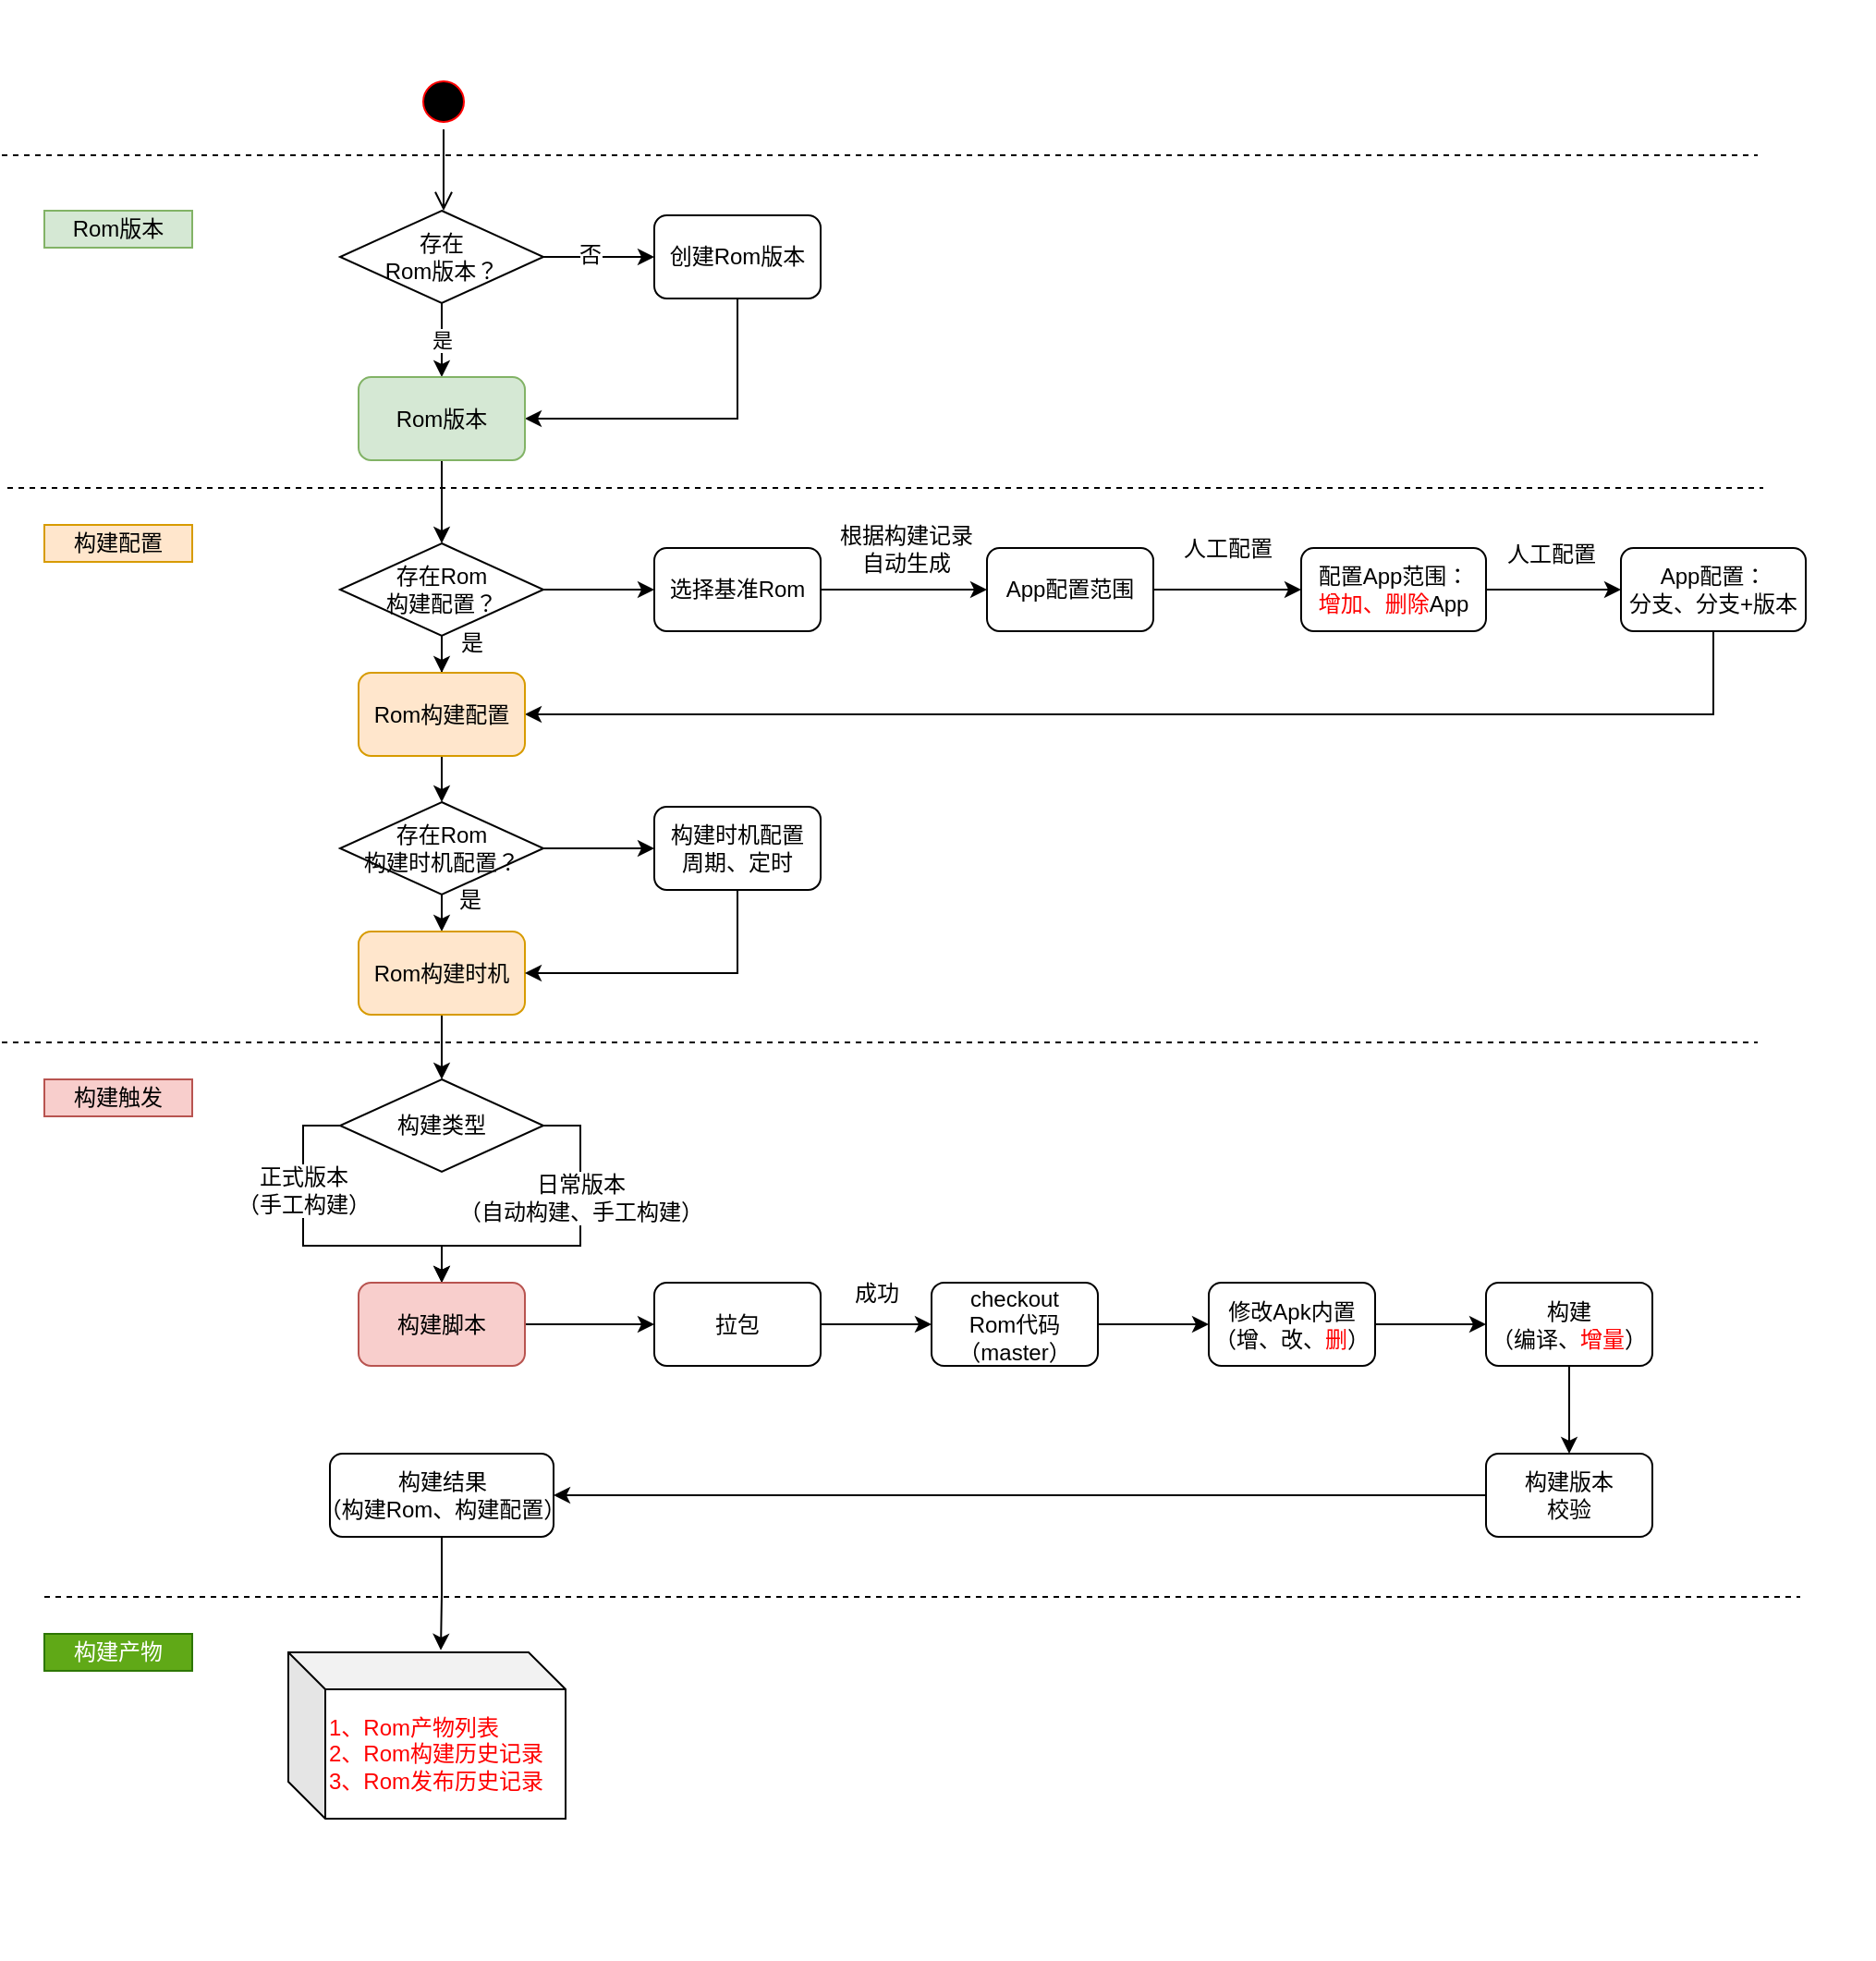 <mxfile version="12.4.8" type="github">
  <diagram id="ApW3DDrOjDALBpVBkcUd" name="Page-1">
    <mxGraphModel dx="82" dy="542" grid="1" gridSize="10" guides="1" tooltips="1" connect="1" arrows="1" fold="1" page="1" pageScale="1" pageWidth="827" pageHeight="1169" math="0" shadow="0">
      <root>
        <mxCell id="0"/>
        <mxCell id="1" parent="0"/>
        <mxCell id="KfT1uw90EwnDU38vpwOy-136" value="" style="rounded=0;whiteSpace=wrap;html=1;shadow=0;labelBackgroundColor=none;strokeColor=none;fillColor=#FFFFFF;gradientColor=#ffffff;align=left;" parent="1" vertex="1">
          <mxGeometry x="827" y="50" width="1013" height="1060" as="geometry"/>
        </mxCell>
        <mxCell id="nZFrfJ3mJIVUbRnAhzXt-1" value="" style="endArrow=none;dashed=1;html=1;" parent="1" edge="1">
          <mxGeometry width="50" height="50" relative="1" as="geometry">
            <mxPoint x="830" y="314" as="sourcePoint"/>
            <mxPoint x="1780" y="314" as="targetPoint"/>
          </mxGeometry>
        </mxCell>
        <mxCell id="nZFrfJ3mJIVUbRnAhzXt-2" value="构建配置" style="text;html=1;strokeColor=#d79b00;fillColor=#ffe6cc;align=center;verticalAlign=middle;whiteSpace=wrap;rounded=0;" parent="1" vertex="1">
          <mxGeometry x="850" y="334" width="80" height="20" as="geometry"/>
        </mxCell>
        <mxCell id="nZFrfJ3mJIVUbRnAhzXt-3" value="" style="endArrow=none;dashed=1;html=1;" parent="1" edge="1">
          <mxGeometry width="50" height="50" relative="1" as="geometry">
            <mxPoint x="850" y="914" as="sourcePoint"/>
            <mxPoint x="1800" y="914" as="targetPoint"/>
          </mxGeometry>
        </mxCell>
        <mxCell id="nZFrfJ3mJIVUbRnAhzXt-4" value="" style="endArrow=none;dashed=1;html=1;" parent="1" edge="1">
          <mxGeometry width="50" height="50" relative="1" as="geometry">
            <mxPoint x="827" y="614" as="sourcePoint"/>
            <mxPoint x="1777" y="614" as="targetPoint"/>
          </mxGeometry>
        </mxCell>
        <mxCell id="nZFrfJ3mJIVUbRnAhzXt-5" value="构建触发" style="text;html=1;strokeColor=#b85450;fillColor=#f8cecc;align=center;verticalAlign=middle;whiteSpace=wrap;rounded=0;" parent="1" vertex="1">
          <mxGeometry x="850" y="634" width="80" height="20" as="geometry"/>
        </mxCell>
        <mxCell id="nZFrfJ3mJIVUbRnAhzXt-13" value="" style="endArrow=none;dashed=1;html=1;" parent="1" edge="1">
          <mxGeometry width="50" height="50" relative="1" as="geometry">
            <mxPoint x="827" y="134" as="sourcePoint"/>
            <mxPoint x="1777" y="134" as="targetPoint"/>
          </mxGeometry>
        </mxCell>
        <mxCell id="nZFrfJ3mJIVUbRnAhzXt-14" value="Rom版本" style="text;html=1;strokeColor=#82b366;fillColor=#d5e8d4;align=center;verticalAlign=middle;whiteSpace=wrap;rounded=0;" parent="1" vertex="1">
          <mxGeometry x="850" y="164" width="80" height="20" as="geometry"/>
        </mxCell>
        <mxCell id="KfT1uw90EwnDU38vpwOy-32" value="是" style="edgeStyle=orthogonalEdgeStyle;rounded=0;orthogonalLoop=1;jettySize=auto;html=1;entryX=0.5;entryY=0;entryDx=0;entryDy=0;" parent="1" source="KfT1uw90EwnDU38vpwOy-25" target="KfT1uw90EwnDU38vpwOy-30" edge="1">
          <mxGeometry relative="1" as="geometry">
            <mxPoint x="1065" y="294" as="targetPoint"/>
          </mxGeometry>
        </mxCell>
        <mxCell id="KfT1uw90EwnDU38vpwOy-33" value="" style="edgeStyle=orthogonalEdgeStyle;rounded=0;orthogonalLoop=1;jettySize=auto;html=1;" parent="1" source="KfT1uw90EwnDU38vpwOy-25" target="KfT1uw90EwnDU38vpwOy-28" edge="1">
          <mxGeometry relative="1" as="geometry"/>
        </mxCell>
        <mxCell id="KfT1uw90EwnDU38vpwOy-36" value="否" style="text;html=1;align=center;verticalAlign=middle;resizable=0;points=[];labelBackgroundColor=#ffffff;" parent="KfT1uw90EwnDU38vpwOy-33" vertex="1" connectable="0">
          <mxGeometry x="-0.167" y="1" relative="1" as="geometry">
            <mxPoint as="offset"/>
          </mxGeometry>
        </mxCell>
        <mxCell id="KfT1uw90EwnDU38vpwOy-25" value="存在&lt;br&gt;Rom版本？" style="rhombus;whiteSpace=wrap;html=1;shadow=0;labelBackgroundColor=none;" parent="1" vertex="1">
          <mxGeometry x="1010" y="164" width="110" height="50" as="geometry"/>
        </mxCell>
        <mxCell id="KfT1uw90EwnDU38vpwOy-51" value="" style="edgeStyle=orthogonalEdgeStyle;rounded=0;orthogonalLoop=1;jettySize=auto;html=1;entryX=1;entryY=0.5;entryDx=0;entryDy=0;" parent="1" source="KfT1uw90EwnDU38vpwOy-28" target="KfT1uw90EwnDU38vpwOy-30" edge="1">
          <mxGeometry relative="1" as="geometry">
            <mxPoint x="1225" y="291.5" as="targetPoint"/>
            <Array as="points">
              <mxPoint x="1225" y="277"/>
            </Array>
          </mxGeometry>
        </mxCell>
        <mxCell id="KfT1uw90EwnDU38vpwOy-28" value="创建Rom版本" style="rounded=1;whiteSpace=wrap;html=1;shadow=0;labelBackgroundColor=none;" parent="1" vertex="1">
          <mxGeometry x="1180" y="166.5" width="90" height="45" as="geometry"/>
        </mxCell>
        <mxCell id="KfT1uw90EwnDU38vpwOy-43" value="" style="edgeStyle=orthogonalEdgeStyle;rounded=0;orthogonalLoop=1;jettySize=auto;html=1;" parent="1" source="KfT1uw90EwnDU38vpwOy-39" target="KfT1uw90EwnDU38vpwOy-42" edge="1">
          <mxGeometry relative="1" as="geometry"/>
        </mxCell>
        <mxCell id="KfT1uw90EwnDU38vpwOy-44" value="根据构建记录&lt;br&gt;自动生成" style="text;html=1;align=center;verticalAlign=middle;resizable=0;points=[];labelBackgroundColor=#ffffff;" parent="KfT1uw90EwnDU38vpwOy-43" vertex="1" connectable="0">
          <mxGeometry x="0.025" y="3" relative="1" as="geometry">
            <mxPoint y="-19.5" as="offset"/>
          </mxGeometry>
        </mxCell>
        <mxCell id="KfT1uw90EwnDU38vpwOy-39" value="选择基准Rom" style="rounded=1;whiteSpace=wrap;html=1;shadow=0;labelBackgroundColor=none;" parent="1" vertex="1">
          <mxGeometry x="1180" y="346.5" width="90" height="45" as="geometry"/>
        </mxCell>
        <mxCell id="KfT1uw90EwnDU38vpwOy-48" value="" style="edgeStyle=orthogonalEdgeStyle;rounded=0;orthogonalLoop=1;jettySize=auto;html=1;" parent="1" source="KfT1uw90EwnDU38vpwOy-42" target="KfT1uw90EwnDU38vpwOy-47" edge="1">
          <mxGeometry relative="1" as="geometry"/>
        </mxCell>
        <mxCell id="KfT1uw90EwnDU38vpwOy-49" value="人工配置" style="text;html=1;align=center;verticalAlign=middle;resizable=0;points=[];labelBackgroundColor=#ffffff;" parent="KfT1uw90EwnDU38vpwOy-48" vertex="1" connectable="0">
          <mxGeometry x="-0.2" y="1" relative="1" as="geometry">
            <mxPoint x="8" y="-21.5" as="offset"/>
          </mxGeometry>
        </mxCell>
        <mxCell id="KfT1uw90EwnDU38vpwOy-42" value="App配置范围" style="rounded=1;whiteSpace=wrap;html=1;shadow=0;labelBackgroundColor=none;" parent="1" vertex="1">
          <mxGeometry x="1360" y="346.5" width="90" height="45" as="geometry"/>
        </mxCell>
        <mxCell id="KfT1uw90EwnDU38vpwOy-68" value="" style="edgeStyle=orthogonalEdgeStyle;rounded=0;orthogonalLoop=1;jettySize=auto;html=1;entryX=1;entryY=0.5;entryDx=0;entryDy=0;exitX=0.5;exitY=1;exitDx=0;exitDy=0;" parent="1" source="KfT1uw90EwnDU38vpwOy-74" target="KfT1uw90EwnDU38vpwOy-60" edge="1">
          <mxGeometry relative="1" as="geometry">
            <mxPoint x="1710" y="369" as="targetPoint"/>
            <Array as="points">
              <mxPoint x="1753" y="437"/>
            </Array>
          </mxGeometry>
        </mxCell>
        <mxCell id="KfT1uw90EwnDU38vpwOy-75" value="" style="edgeStyle=orthogonalEdgeStyle;rounded=0;orthogonalLoop=1;jettySize=auto;html=1;" parent="1" source="KfT1uw90EwnDU38vpwOy-47" target="KfT1uw90EwnDU38vpwOy-74" edge="1">
          <mxGeometry relative="1" as="geometry"/>
        </mxCell>
        <mxCell id="ytVhLEV6iYRES8mMqSiO-7" value="人工配置" style="text;html=1;align=center;verticalAlign=middle;resizable=0;points=[];labelBackgroundColor=#ffffff;" vertex="1" connectable="0" parent="KfT1uw90EwnDU38vpwOy-75">
          <mxGeometry x="0.205" y="2" relative="1" as="geometry">
            <mxPoint x="-9" y="-17.5" as="offset"/>
          </mxGeometry>
        </mxCell>
        <mxCell id="KfT1uw90EwnDU38vpwOy-47" value="配置App范围：&lt;br&gt;&lt;font color=&quot;#ff0000&quot;&gt;增加、删除&lt;/font&gt;App" style="rounded=1;whiteSpace=wrap;html=1;shadow=0;labelBackgroundColor=none;" parent="1" vertex="1">
          <mxGeometry x="1530" y="346.5" width="100" height="45" as="geometry"/>
        </mxCell>
        <mxCell id="KfT1uw90EwnDU38vpwOy-38" value="" style="edgeStyle=orthogonalEdgeStyle;rounded=0;orthogonalLoop=1;jettySize=auto;html=1;" parent="1" source="KfT1uw90EwnDU38vpwOy-30" target="KfT1uw90EwnDU38vpwOy-37" edge="1">
          <mxGeometry relative="1" as="geometry"/>
        </mxCell>
        <mxCell id="KfT1uw90EwnDU38vpwOy-30" value="Rom版本" style="rounded=1;whiteSpace=wrap;html=1;shadow=0;labelBackgroundColor=none;fillColor=#d5e8d4;strokeColor=#82b366;" parent="1" vertex="1">
          <mxGeometry x="1020" y="254" width="90" height="45" as="geometry"/>
        </mxCell>
        <mxCell id="KfT1uw90EwnDU38vpwOy-41" value="" style="edgeStyle=orthogonalEdgeStyle;rounded=0;orthogonalLoop=1;jettySize=auto;html=1;" parent="1" source="KfT1uw90EwnDU38vpwOy-37" target="KfT1uw90EwnDU38vpwOy-39" edge="1">
          <mxGeometry relative="1" as="geometry"/>
        </mxCell>
        <mxCell id="KfT1uw90EwnDU38vpwOy-59" value="" style="edgeStyle=orthogonalEdgeStyle;rounded=0;orthogonalLoop=1;jettySize=auto;html=1;entryX=0.5;entryY=0;entryDx=0;entryDy=0;" parent="1" source="KfT1uw90EwnDU38vpwOy-37" target="KfT1uw90EwnDU38vpwOy-60" edge="1">
          <mxGeometry relative="1" as="geometry">
            <mxPoint x="1065" y="474" as="targetPoint"/>
          </mxGeometry>
        </mxCell>
        <mxCell id="ytVhLEV6iYRES8mMqSiO-8" value="是" style="text;html=1;align=center;verticalAlign=middle;resizable=0;points=[];labelBackgroundColor=#ffffff;" vertex="1" connectable="0" parent="KfT1uw90EwnDU38vpwOy-59">
          <mxGeometry x="0.467" y="2" relative="1" as="geometry">
            <mxPoint x="14" as="offset"/>
          </mxGeometry>
        </mxCell>
        <mxCell id="KfT1uw90EwnDU38vpwOy-37" value="存在Rom&lt;br&gt;构建配置？" style="rhombus;whiteSpace=wrap;html=1;shadow=0;labelBackgroundColor=none;" parent="1" vertex="1">
          <mxGeometry x="1010" y="344" width="110" height="50" as="geometry"/>
        </mxCell>
        <mxCell id="KfT1uw90EwnDU38vpwOy-65" value="" style="edgeStyle=orthogonalEdgeStyle;rounded=0;orthogonalLoop=1;jettySize=auto;html=1;exitX=0.5;exitY=1;exitDx=0;exitDy=0;entryX=0.5;entryY=0;entryDx=0;entryDy=0;" parent="1" source="KfT1uw90EwnDU38vpwOy-57" target="KfT1uw90EwnDU38vpwOy-63" edge="1">
          <mxGeometry relative="1" as="geometry">
            <mxPoint x="930" y="504" as="targetPoint"/>
          </mxGeometry>
        </mxCell>
        <mxCell id="ytVhLEV6iYRES8mMqSiO-10" value="是" style="text;html=1;align=center;verticalAlign=middle;resizable=0;points=[];labelBackgroundColor=#ffffff;" vertex="1" connectable="0" parent="KfT1uw90EwnDU38vpwOy-65">
          <mxGeometry x="-0.6" relative="1" as="geometry">
            <mxPoint x="15" y="-1" as="offset"/>
          </mxGeometry>
        </mxCell>
        <mxCell id="KfT1uw90EwnDU38vpwOy-71" value="" style="edgeStyle=orthogonalEdgeStyle;rounded=0;orthogonalLoop=1;jettySize=auto;html=1;" parent="1" source="KfT1uw90EwnDU38vpwOy-57" target="KfT1uw90EwnDU38vpwOy-70" edge="1">
          <mxGeometry relative="1" as="geometry"/>
        </mxCell>
        <mxCell id="KfT1uw90EwnDU38vpwOy-57" value="存在Rom&lt;br&gt;构建时机配置？" style="rhombus;whiteSpace=wrap;html=1;shadow=0;labelBackgroundColor=none;" parent="1" vertex="1">
          <mxGeometry x="1010" y="484" width="110" height="50" as="geometry"/>
        </mxCell>
        <mxCell id="KfT1uw90EwnDU38vpwOy-62" value="" style="edgeStyle=orthogonalEdgeStyle;rounded=0;orthogonalLoop=1;jettySize=auto;html=1;entryX=0.5;entryY=0;entryDx=0;entryDy=0;" parent="1" source="KfT1uw90EwnDU38vpwOy-60" target="KfT1uw90EwnDU38vpwOy-57" edge="1">
          <mxGeometry relative="1" as="geometry">
            <mxPoint x="1065" y="479" as="targetPoint"/>
          </mxGeometry>
        </mxCell>
        <mxCell id="KfT1uw90EwnDU38vpwOy-60" value="Rom构建配置" style="rounded=1;whiteSpace=wrap;html=1;shadow=0;labelBackgroundColor=none;fillColor=#ffe6cc;strokeColor=#d79b00;" parent="1" vertex="1">
          <mxGeometry x="1020" y="414" width="90" height="45" as="geometry"/>
        </mxCell>
        <mxCell id="KfT1uw90EwnDU38vpwOy-77" value="" style="edgeStyle=orthogonalEdgeStyle;rounded=0;orthogonalLoop=1;jettySize=auto;html=1;" parent="1" source="KfT1uw90EwnDU38vpwOy-63" edge="1">
          <mxGeometry relative="1" as="geometry">
            <mxPoint x="1065" y="634" as="targetPoint"/>
          </mxGeometry>
        </mxCell>
        <mxCell id="KfT1uw90EwnDU38vpwOy-63" value="Rom构建时机" style="rounded=1;whiteSpace=wrap;html=1;shadow=0;labelBackgroundColor=none;fillColor=#ffe6cc;strokeColor=#d79b00;" parent="1" vertex="1">
          <mxGeometry x="1020" y="554" width="90" height="45" as="geometry"/>
        </mxCell>
        <mxCell id="KfT1uw90EwnDU38vpwOy-73" value="" style="edgeStyle=orthogonalEdgeStyle;rounded=0;orthogonalLoop=1;jettySize=auto;html=1;entryX=1;entryY=0.5;entryDx=0;entryDy=0;" parent="1" source="KfT1uw90EwnDU38vpwOy-70" target="KfT1uw90EwnDU38vpwOy-63" edge="1">
          <mxGeometry relative="1" as="geometry">
            <mxPoint x="1225" y="611.5" as="targetPoint"/>
            <Array as="points">
              <mxPoint x="1225" y="577"/>
            </Array>
          </mxGeometry>
        </mxCell>
        <mxCell id="KfT1uw90EwnDU38vpwOy-70" value="构建时机配置&lt;br&gt;周期、定时" style="rounded=1;whiteSpace=wrap;html=1;shadow=0;labelBackgroundColor=none;" parent="1" vertex="1">
          <mxGeometry x="1180" y="486.5" width="90" height="45" as="geometry"/>
        </mxCell>
        <mxCell id="KfT1uw90EwnDU38vpwOy-74" value="App配置：&lt;br&gt;分支、分支+版本" style="rounded=1;whiteSpace=wrap;html=1;shadow=0;labelBackgroundColor=none;" parent="1" vertex="1">
          <mxGeometry x="1703" y="346.5" width="100" height="45" as="geometry"/>
        </mxCell>
        <mxCell id="KfT1uw90EwnDU38vpwOy-84" value="" style="edgeStyle=orthogonalEdgeStyle;rounded=0;orthogonalLoop=1;jettySize=auto;html=1;entryX=0.5;entryY=0;entryDx=0;entryDy=0;" parent="1" source="KfT1uw90EwnDU38vpwOy-80" target="KfT1uw90EwnDU38vpwOy-86" edge="1">
          <mxGeometry relative="1" as="geometry">
            <mxPoint x="1020" y="742" as="targetPoint"/>
            <Array as="points">
              <mxPoint x="990" y="659"/>
              <mxPoint x="990" y="724"/>
              <mxPoint x="1065" y="724"/>
            </Array>
          </mxGeometry>
        </mxCell>
        <mxCell id="KfT1uw90EwnDU38vpwOy-93" value="正式版本&lt;br&gt;（手工构建）" style="text;html=1;align=center;verticalAlign=middle;resizable=0;points=[];labelBackgroundColor=#ffffff;" parent="KfT1uw90EwnDU38vpwOy-84" vertex="1" connectable="0">
          <mxGeometry x="-0.2" relative="1" as="geometry">
            <mxPoint y="-17" as="offset"/>
          </mxGeometry>
        </mxCell>
        <mxCell id="KfT1uw90EwnDU38vpwOy-96" value="" style="edgeStyle=orthogonalEdgeStyle;rounded=0;orthogonalLoop=1;jettySize=auto;html=1;exitX=1;exitY=0.5;exitDx=0;exitDy=0;entryX=0.5;entryY=0;entryDx=0;entryDy=0;" parent="1" source="KfT1uw90EwnDU38vpwOy-80" target="KfT1uw90EwnDU38vpwOy-86" edge="1">
          <mxGeometry relative="1" as="geometry">
            <mxPoint x="1120" y="742" as="targetPoint"/>
            <Array as="points">
              <mxPoint x="1140" y="659"/>
              <mxPoint x="1140" y="724"/>
              <mxPoint x="1065" y="724"/>
            </Array>
          </mxGeometry>
        </mxCell>
        <mxCell id="KfT1uw90EwnDU38vpwOy-97" value="日常版本&lt;br&gt;（自动构建、手工构建）" style="text;html=1;align=center;verticalAlign=middle;resizable=0;points=[];labelBackgroundColor=#ffffff;" parent="KfT1uw90EwnDU38vpwOy-96" vertex="1" connectable="0">
          <mxGeometry x="0.191" y="2" relative="1" as="geometry">
            <mxPoint x="22" y="-28" as="offset"/>
          </mxGeometry>
        </mxCell>
        <mxCell id="KfT1uw90EwnDU38vpwOy-80" value="构建类型" style="rhombus;whiteSpace=wrap;html=1;shadow=0;labelBackgroundColor=none;" parent="1" vertex="1">
          <mxGeometry x="1010" y="634" width="110" height="50" as="geometry"/>
        </mxCell>
        <mxCell id="KfT1uw90EwnDU38vpwOy-89" value="" style="edgeStyle=orthogonalEdgeStyle;rounded=0;orthogonalLoop=1;jettySize=auto;html=1;exitX=1;exitY=0.5;exitDx=0;exitDy=0;entryX=0;entryY=0.5;entryDx=0;entryDy=0;" parent="1" source="KfT1uw90EwnDU38vpwOy-86" target="KfT1uw90EwnDU38vpwOy-88" edge="1">
          <mxGeometry relative="1" as="geometry">
            <Array as="points">
              <mxPoint x="1160" y="767"/>
              <mxPoint x="1160" y="767"/>
            </Array>
          </mxGeometry>
        </mxCell>
        <mxCell id="KfT1uw90EwnDU38vpwOy-86" value="构建脚本" style="rounded=1;whiteSpace=wrap;html=1;shadow=0;labelBackgroundColor=none;fillColor=#f8cecc;strokeColor=#b85450;" parent="1" vertex="1">
          <mxGeometry x="1020" y="744" width="90" height="45" as="geometry"/>
        </mxCell>
        <mxCell id="KfT1uw90EwnDU38vpwOy-99" value="" style="edgeStyle=orthogonalEdgeStyle;rounded=0;orthogonalLoop=1;jettySize=auto;html=1;" parent="1" source="KfT1uw90EwnDU38vpwOy-100" target="KfT1uw90EwnDU38vpwOy-98" edge="1">
          <mxGeometry relative="1" as="geometry"/>
        </mxCell>
        <mxCell id="KfT1uw90EwnDU38vpwOy-88" value="拉包" style="rounded=1;whiteSpace=wrap;html=1;shadow=0;labelBackgroundColor=none;" parent="1" vertex="1">
          <mxGeometry x="1180" y="744" width="90" height="45" as="geometry"/>
        </mxCell>
        <mxCell id="KfT1uw90EwnDU38vpwOy-116" value="" style="edgeStyle=orthogonalEdgeStyle;rounded=0;orthogonalLoop=1;jettySize=auto;html=1;" parent="1" source="KfT1uw90EwnDU38vpwOy-98" target="KfT1uw90EwnDU38vpwOy-115" edge="1">
          <mxGeometry relative="1" as="geometry"/>
        </mxCell>
        <mxCell id="KfT1uw90EwnDU38vpwOy-98" value="&lt;span style=&quot;white-space: normal&quot;&gt;修改Apk内置&lt;/span&gt;&lt;br style=&quot;white-space: normal&quot;&gt;&lt;span style=&quot;white-space: normal&quot;&gt;（增、改、&lt;font color=&quot;#ff0000&quot;&gt;删&lt;/font&gt;）&lt;/span&gt;" style="rounded=1;whiteSpace=wrap;html=1;shadow=0;labelBackgroundColor=none;" parent="1" vertex="1">
          <mxGeometry x="1480" y="744" width="90" height="45" as="geometry"/>
        </mxCell>
        <mxCell id="KfT1uw90EwnDU38vpwOy-139" value="" style="edgeStyle=orthogonalEdgeStyle;rounded=0;orthogonalLoop=1;jettySize=auto;html=1;" parent="1" source="KfT1uw90EwnDU38vpwOy-115" target="KfT1uw90EwnDU38vpwOy-138" edge="1">
          <mxGeometry relative="1" as="geometry"/>
        </mxCell>
        <mxCell id="KfT1uw90EwnDU38vpwOy-115" value="构建&lt;br&gt;（编译、&lt;font color=&quot;#ff0000&quot;&gt;增量&lt;/font&gt;）" style="rounded=1;whiteSpace=wrap;html=1;shadow=0;labelBackgroundColor=none;" parent="1" vertex="1">
          <mxGeometry x="1630" y="744" width="90" height="45" as="geometry"/>
        </mxCell>
        <mxCell id="KfT1uw90EwnDU38vpwOy-141" value="" style="edgeStyle=orthogonalEdgeStyle;rounded=0;orthogonalLoop=1;jettySize=auto;html=1;entryX=1;entryY=0.5;entryDx=0;entryDy=0;" parent="1" source="KfT1uw90EwnDU38vpwOy-138" target="ytVhLEV6iYRES8mMqSiO-11" edge="1">
          <mxGeometry relative="1" as="geometry">
            <mxPoint x="1121" y="859" as="targetPoint"/>
          </mxGeometry>
        </mxCell>
        <mxCell id="KfT1uw90EwnDU38vpwOy-138" value="构建版本&lt;br&gt;校验" style="rounded=1;whiteSpace=wrap;html=1;shadow=0;labelBackgroundColor=none;" parent="1" vertex="1">
          <mxGeometry x="1630" y="836.5" width="90" height="45" as="geometry"/>
        </mxCell>
        <mxCell id="KfT1uw90EwnDU38vpwOy-100" value="checkout&lt;br&gt;Rom代码（master）" style="rounded=1;whiteSpace=wrap;html=1;shadow=0;labelBackgroundColor=none;" parent="1" vertex="1">
          <mxGeometry x="1330" y="744" width="90" height="45" as="geometry"/>
        </mxCell>
        <mxCell id="KfT1uw90EwnDU38vpwOy-114" value="" style="edgeStyle=orthogonalEdgeStyle;rounded=0;orthogonalLoop=1;jettySize=auto;html=1;" parent="1" source="KfT1uw90EwnDU38vpwOy-88" target="KfT1uw90EwnDU38vpwOy-100" edge="1">
          <mxGeometry relative="1" as="geometry">
            <mxPoint x="1270" y="776.5" as="sourcePoint"/>
            <mxPoint x="1470" y="776.5" as="targetPoint"/>
          </mxGeometry>
        </mxCell>
        <mxCell id="KfT1uw90EwnDU38vpwOy-137" value="成功" style="text;html=1;align=center;verticalAlign=middle;resizable=0;points=[];labelBackgroundColor=#ffffff;" parent="KfT1uw90EwnDU38vpwOy-114" vertex="1" connectable="0">
          <mxGeometry x="0.1" y="2" relative="1" as="geometry">
            <mxPoint x="-3" y="-14.5" as="offset"/>
          </mxGeometry>
        </mxCell>
        <mxCell id="KfT1uw90EwnDU38vpwOy-126" value="" style="edgeStyle=orthogonalEdgeStyle;rounded=0;orthogonalLoop=1;jettySize=auto;html=1;entryX=0.55;entryY=-0.012;entryDx=0;entryDy=0;entryPerimeter=0;" parent="1" source="ytVhLEV6iYRES8mMqSiO-11" target="KfT1uw90EwnDU38vpwOy-124" edge="1">
          <mxGeometry relative="1" as="geometry">
            <mxPoint x="1065" y="964" as="targetPoint"/>
            <mxPoint x="1066" y="884" as="sourcePoint"/>
          </mxGeometry>
        </mxCell>
        <mxCell id="KfT1uw90EwnDU38vpwOy-124" value="&lt;font color=&quot;#ff0000&quot;&gt;1、Rom产物列表&lt;br&gt;2、Rom构建历史记录&lt;br&gt;3、Rom发布历史记录&lt;br&gt;&lt;/font&gt;" style="shape=cube;whiteSpace=wrap;html=1;boundedLbl=1;backgroundOutline=1;darkOpacity=0.05;darkOpacity2=0.1;align=left;" parent="1" vertex="1">
          <mxGeometry x="982" y="944" width="150" height="90" as="geometry"/>
        </mxCell>
        <mxCell id="KfT1uw90EwnDU38vpwOy-133" value="构建产物" style="text;html=1;strokeColor=#2D7600;fillColor=#60a917;align=center;verticalAlign=middle;whiteSpace=wrap;rounded=0;fontColor=#ffffff;" parent="1" vertex="1">
          <mxGeometry x="850" y="934" width="80" height="20" as="geometry"/>
        </mxCell>
        <mxCell id="ytVhLEV6iYRES8mMqSiO-5" value="" style="ellipse;html=1;shape=startState;fillColor=#000000;strokeColor=#ff0000;" vertex="1" parent="1">
          <mxGeometry x="1051" y="90" width="30" height="30" as="geometry"/>
        </mxCell>
        <mxCell id="ytVhLEV6iYRES8mMqSiO-6" value="" style="edgeStyle=orthogonalEdgeStyle;html=1;verticalAlign=bottom;endArrow=open;endSize=8;strokeColor=#000000;" edge="1" source="ytVhLEV6iYRES8mMqSiO-5" parent="1">
          <mxGeometry relative="1" as="geometry">
            <mxPoint x="1066" y="164" as="targetPoint"/>
          </mxGeometry>
        </mxCell>
        <mxCell id="ytVhLEV6iYRES8mMqSiO-11" value="构建结果&lt;br&gt;（&lt;span style=&quot;white-space: nowrap ; background-color: rgb(255 , 255 , 255)&quot;&gt;构建Rom、构建配置&lt;/span&gt;）" style="rounded=1;whiteSpace=wrap;html=1;shadow=0;labelBackgroundColor=none;" vertex="1" parent="1">
          <mxGeometry x="1004.5" y="836.5" width="121" height="45" as="geometry"/>
        </mxCell>
      </root>
    </mxGraphModel>
  </diagram>
</mxfile>
